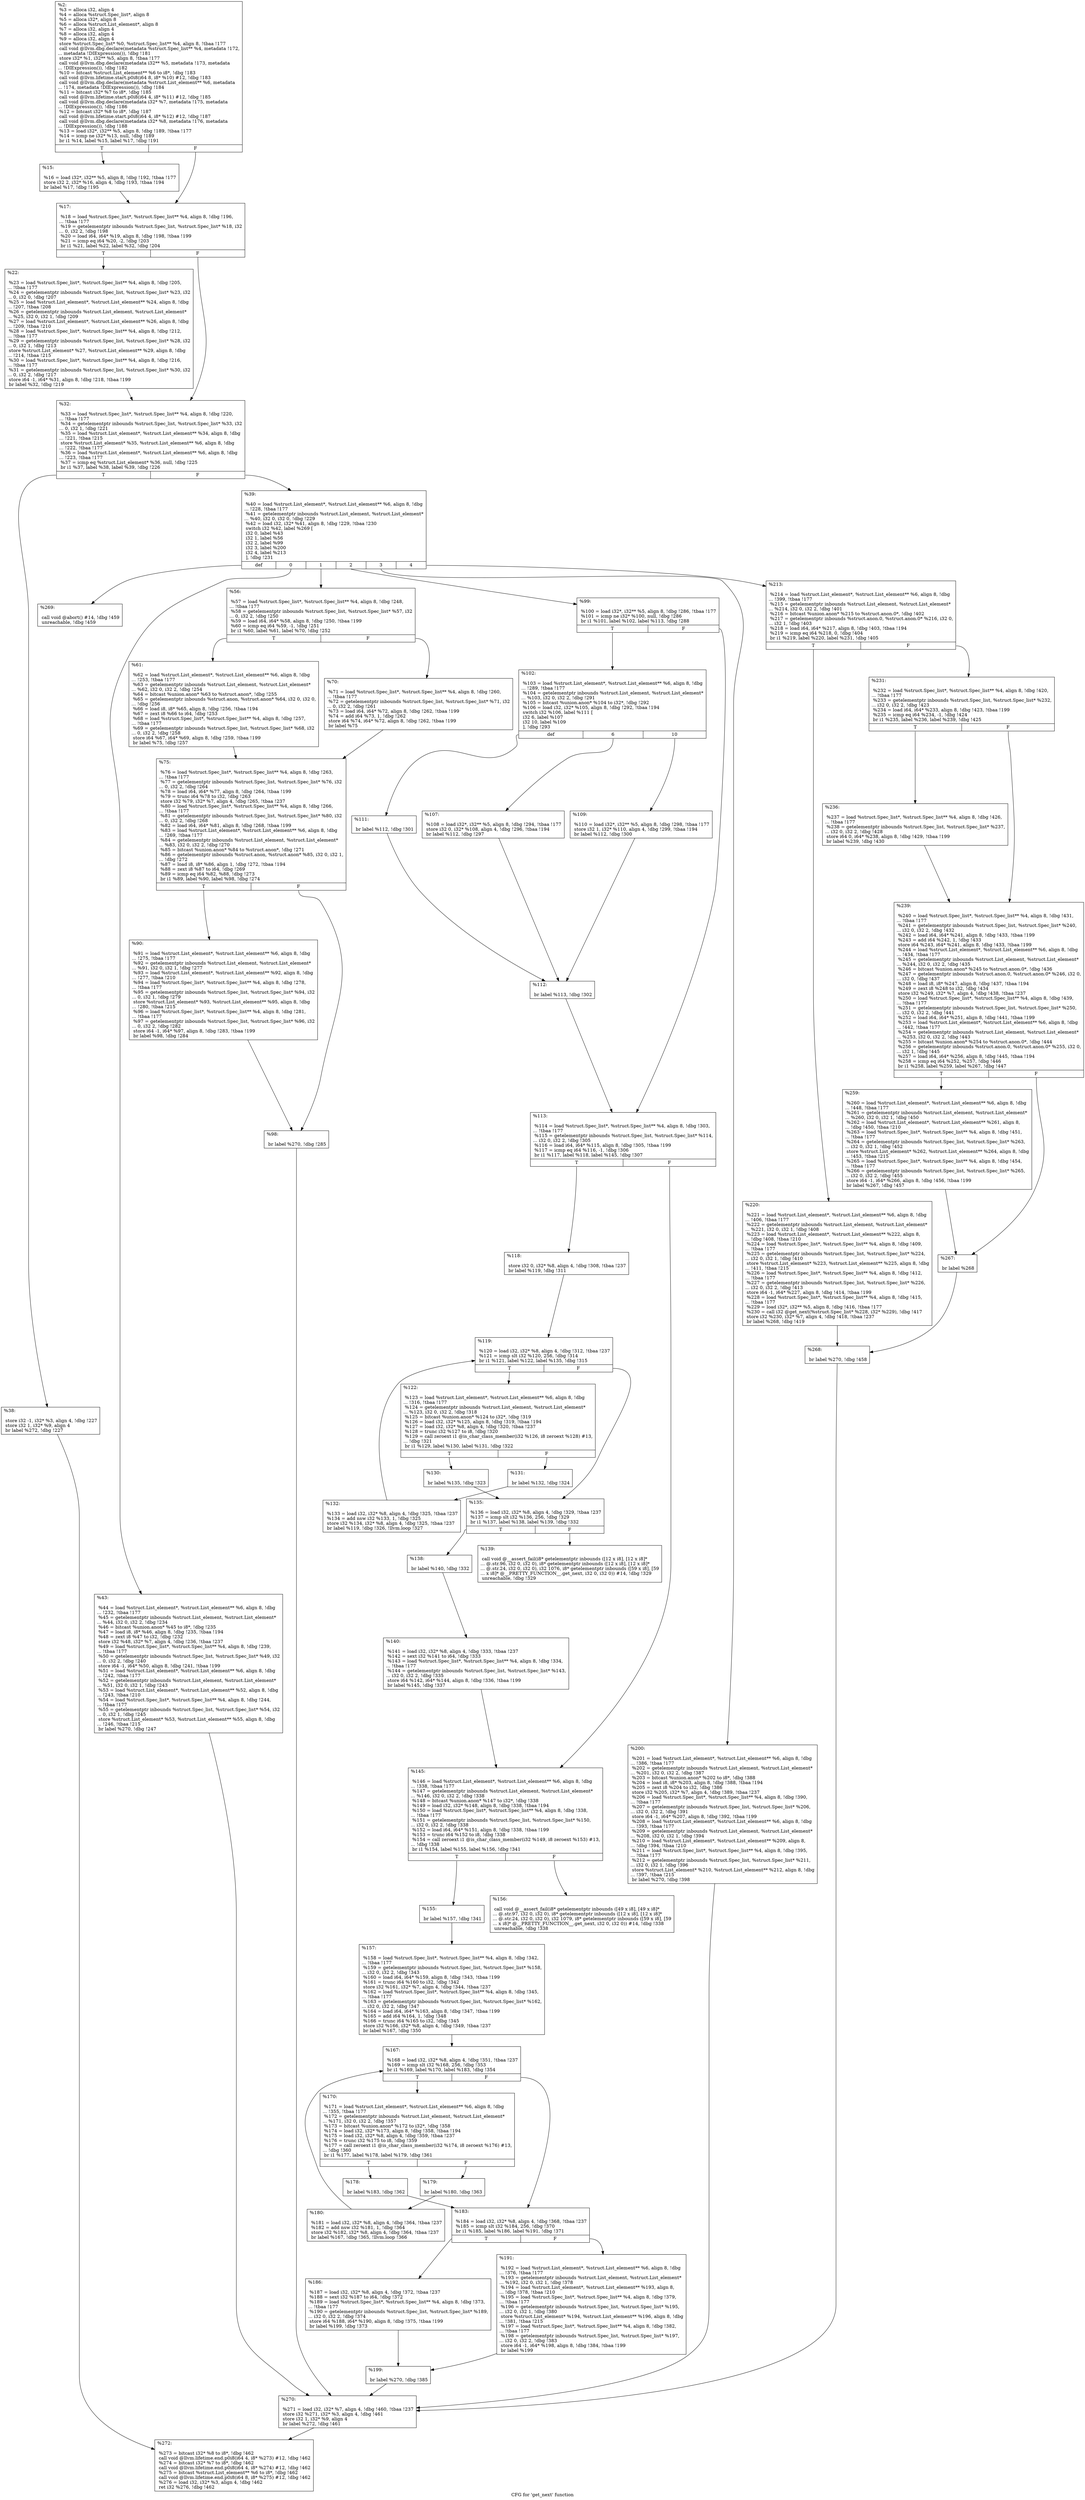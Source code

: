 digraph "CFG for 'get_next' function" {
	label="CFG for 'get_next' function";

	Node0x1397570 [shape=record,label="{%2:\l  %3 = alloca i32, align 4\l  %4 = alloca %struct.Spec_list*, align 8\l  %5 = alloca i32*, align 8\l  %6 = alloca %struct.List_element*, align 8\l  %7 = alloca i32, align 4\l  %8 = alloca i32, align 4\l  %9 = alloca i32, align 4\l  store %struct.Spec_list* %0, %struct.Spec_list** %4, align 8, !tbaa !177\l  call void @llvm.dbg.declare(metadata %struct.Spec_list** %4, metadata !172,\l... metadata !DIExpression()), !dbg !181\l  store i32* %1, i32** %5, align 8, !tbaa !177\l  call void @llvm.dbg.declare(metadata i32** %5, metadata !173, metadata\l... !DIExpression()), !dbg !182\l  %10 = bitcast %struct.List_element** %6 to i8*, !dbg !183\l  call void @llvm.lifetime.start.p0i8(i64 8, i8* %10) #12, !dbg !183\l  call void @llvm.dbg.declare(metadata %struct.List_element** %6, metadata\l... !174, metadata !DIExpression()), !dbg !184\l  %11 = bitcast i32* %7 to i8*, !dbg !185\l  call void @llvm.lifetime.start.p0i8(i64 4, i8* %11) #12, !dbg !185\l  call void @llvm.dbg.declare(metadata i32* %7, metadata !175, metadata\l... !DIExpression()), !dbg !186\l  %12 = bitcast i32* %8 to i8*, !dbg !187\l  call void @llvm.lifetime.start.p0i8(i64 4, i8* %12) #12, !dbg !187\l  call void @llvm.dbg.declare(metadata i32* %8, metadata !176, metadata\l... !DIExpression()), !dbg !188\l  %13 = load i32*, i32** %5, align 8, !dbg !189, !tbaa !177\l  %14 = icmp ne i32* %13, null, !dbg !189\l  br i1 %14, label %15, label %17, !dbg !191\l|{<s0>T|<s1>F}}"];
	Node0x1397570:s0 -> Node0x137c030;
	Node0x1397570:s1 -> Node0x137c080;
	Node0x137c030 [shape=record,label="{%15:\l\l  %16 = load i32*, i32** %5, align 8, !dbg !192, !tbaa !177\l  store i32 2, i32* %16, align 4, !dbg !193, !tbaa !194\l  br label %17, !dbg !195\l}"];
	Node0x137c030 -> Node0x137c080;
	Node0x137c080 [shape=record,label="{%17:\l\l  %18 = load %struct.Spec_list*, %struct.Spec_list** %4, align 8, !dbg !196,\l... !tbaa !177\l  %19 = getelementptr inbounds %struct.Spec_list, %struct.Spec_list* %18, i32\l... 0, i32 2, !dbg !198\l  %20 = load i64, i64* %19, align 8, !dbg !198, !tbaa !199\l  %21 = icmp eq i64 %20, -2, !dbg !203\l  br i1 %21, label %22, label %32, !dbg !204\l|{<s0>T|<s1>F}}"];
	Node0x137c080:s0 -> Node0x137c0d0;
	Node0x137c080:s1 -> Node0x137c120;
	Node0x137c0d0 [shape=record,label="{%22:\l\l  %23 = load %struct.Spec_list*, %struct.Spec_list** %4, align 8, !dbg !205,\l... !tbaa !177\l  %24 = getelementptr inbounds %struct.Spec_list, %struct.Spec_list* %23, i32\l... 0, i32 0, !dbg !207\l  %25 = load %struct.List_element*, %struct.List_element** %24, align 8, !dbg\l... !207, !tbaa !208\l  %26 = getelementptr inbounds %struct.List_element, %struct.List_element*\l... %25, i32 0, i32 1, !dbg !209\l  %27 = load %struct.List_element*, %struct.List_element** %26, align 8, !dbg\l... !209, !tbaa !210\l  %28 = load %struct.Spec_list*, %struct.Spec_list** %4, align 8, !dbg !212,\l... !tbaa !177\l  %29 = getelementptr inbounds %struct.Spec_list, %struct.Spec_list* %28, i32\l... 0, i32 1, !dbg !213\l  store %struct.List_element* %27, %struct.List_element** %29, align 8, !dbg\l... !214, !tbaa !215\l  %30 = load %struct.Spec_list*, %struct.Spec_list** %4, align 8, !dbg !216,\l... !tbaa !177\l  %31 = getelementptr inbounds %struct.Spec_list, %struct.Spec_list* %30, i32\l... 0, i32 2, !dbg !217\l  store i64 -1, i64* %31, align 8, !dbg !218, !tbaa !199\l  br label %32, !dbg !219\l}"];
	Node0x137c0d0 -> Node0x137c120;
	Node0x137c120 [shape=record,label="{%32:\l\l  %33 = load %struct.Spec_list*, %struct.Spec_list** %4, align 8, !dbg !220,\l... !tbaa !177\l  %34 = getelementptr inbounds %struct.Spec_list, %struct.Spec_list* %33, i32\l... 0, i32 1, !dbg !221\l  %35 = load %struct.List_element*, %struct.List_element** %34, align 8, !dbg\l... !221, !tbaa !215\l  store %struct.List_element* %35, %struct.List_element** %6, align 8, !dbg\l... !222, !tbaa !177\l  %36 = load %struct.List_element*, %struct.List_element** %6, align 8, !dbg\l... !223, !tbaa !177\l  %37 = icmp eq %struct.List_element* %36, null, !dbg !225\l  br i1 %37, label %38, label %39, !dbg !226\l|{<s0>T|<s1>F}}"];
	Node0x137c120:s0 -> Node0x137c170;
	Node0x137c120:s1 -> Node0x137c1c0;
	Node0x137c170 [shape=record,label="{%38:\l\l  store i32 -1, i32* %3, align 4, !dbg !227\l  store i32 1, i32* %9, align 4\l  br label %272, !dbg !227\l}"];
	Node0x137c170 -> Node0x137d110;
	Node0x137c1c0 [shape=record,label="{%39:\l\l  %40 = load %struct.List_element*, %struct.List_element** %6, align 8, !dbg\l... !228, !tbaa !177\l  %41 = getelementptr inbounds %struct.List_element, %struct.List_element*\l... %40, i32 0, i32 0, !dbg !229\l  %42 = load i32, i32* %41, align 8, !dbg !229, !tbaa !230\l  switch i32 %42, label %269 [\l    i32 0, label %43\l    i32 1, label %56\l    i32 2, label %99\l    i32 3, label %200\l    i32 4, label %213\l  ], !dbg !231\l|{<s0>def|<s1>0|<s2>1|<s3>2|<s4>3|<s5>4}}"];
	Node0x137c1c0:s0 -> Node0x137d070;
	Node0x137c1c0:s1 -> Node0x137c210;
	Node0x137c1c0:s2 -> Node0x137c260;
	Node0x137c1c0:s3 -> Node0x137c440;
	Node0x137c1c0:s4 -> Node0x137cda0;
	Node0x137c1c0:s5 -> Node0x137cdf0;
	Node0x137c210 [shape=record,label="{%43:\l\l  %44 = load %struct.List_element*, %struct.List_element** %6, align 8, !dbg\l... !232, !tbaa !177\l  %45 = getelementptr inbounds %struct.List_element, %struct.List_element*\l... %44, i32 0, i32 2, !dbg !234\l  %46 = bitcast %union.anon* %45 to i8*, !dbg !235\l  %47 = load i8, i8* %46, align 8, !dbg !235, !tbaa !194\l  %48 = zext i8 %47 to i32, !dbg !232\l  store i32 %48, i32* %7, align 4, !dbg !236, !tbaa !237\l  %49 = load %struct.Spec_list*, %struct.Spec_list** %4, align 8, !dbg !239,\l... !tbaa !177\l  %50 = getelementptr inbounds %struct.Spec_list, %struct.Spec_list* %49, i32\l... 0, i32 2, !dbg !240\l  store i64 -1, i64* %50, align 8, !dbg !241, !tbaa !199\l  %51 = load %struct.List_element*, %struct.List_element** %6, align 8, !dbg\l... !242, !tbaa !177\l  %52 = getelementptr inbounds %struct.List_element, %struct.List_element*\l... %51, i32 0, i32 1, !dbg !243\l  %53 = load %struct.List_element*, %struct.List_element** %52, align 8, !dbg\l... !243, !tbaa !210\l  %54 = load %struct.Spec_list*, %struct.Spec_list** %4, align 8, !dbg !244,\l... !tbaa !177\l  %55 = getelementptr inbounds %struct.Spec_list, %struct.Spec_list* %54, i32\l... 0, i32 1, !dbg !245\l  store %struct.List_element* %53, %struct.List_element** %55, align 8, !dbg\l... !246, !tbaa !215\l  br label %270, !dbg !247\l}"];
	Node0x137c210 -> Node0x137d0c0;
	Node0x137c260 [shape=record,label="{%56:\l\l  %57 = load %struct.Spec_list*, %struct.Spec_list** %4, align 8, !dbg !248,\l... !tbaa !177\l  %58 = getelementptr inbounds %struct.Spec_list, %struct.Spec_list* %57, i32\l... 0, i32 2, !dbg !250\l  %59 = load i64, i64* %58, align 8, !dbg !250, !tbaa !199\l  %60 = icmp eq i64 %59, -1, !dbg !251\l  br i1 %60, label %61, label %70, !dbg !252\l|{<s0>T|<s1>F}}"];
	Node0x137c260:s0 -> Node0x137c2b0;
	Node0x137c260:s1 -> Node0x137c300;
	Node0x137c2b0 [shape=record,label="{%61:\l\l  %62 = load %struct.List_element*, %struct.List_element** %6, align 8, !dbg\l... !253, !tbaa !177\l  %63 = getelementptr inbounds %struct.List_element, %struct.List_element*\l... %62, i32 0, i32 2, !dbg !254\l  %64 = bitcast %union.anon* %63 to %struct.anon*, !dbg !255\l  %65 = getelementptr inbounds %struct.anon, %struct.anon* %64, i32 0, i32 0,\l... !dbg !256\l  %66 = load i8, i8* %65, align 8, !dbg !256, !tbaa !194\l  %67 = zext i8 %66 to i64, !dbg !253\l  %68 = load %struct.Spec_list*, %struct.Spec_list** %4, align 8, !dbg !257,\l... !tbaa !177\l  %69 = getelementptr inbounds %struct.Spec_list, %struct.Spec_list* %68, i32\l... 0, i32 2, !dbg !258\l  store i64 %67, i64* %69, align 8, !dbg !259, !tbaa !199\l  br label %75, !dbg !257\l}"];
	Node0x137c2b0 -> Node0x137c350;
	Node0x137c300 [shape=record,label="{%70:\l\l  %71 = load %struct.Spec_list*, %struct.Spec_list** %4, align 8, !dbg !260,\l... !tbaa !177\l  %72 = getelementptr inbounds %struct.Spec_list, %struct.Spec_list* %71, i32\l... 0, i32 2, !dbg !261\l  %73 = load i64, i64* %72, align 8, !dbg !262, !tbaa !199\l  %74 = add i64 %73, 1, !dbg !262\l  store i64 %74, i64* %72, align 8, !dbg !262, !tbaa !199\l  br label %75\l}"];
	Node0x137c300 -> Node0x137c350;
	Node0x137c350 [shape=record,label="{%75:\l\l  %76 = load %struct.Spec_list*, %struct.Spec_list** %4, align 8, !dbg !263,\l... !tbaa !177\l  %77 = getelementptr inbounds %struct.Spec_list, %struct.Spec_list* %76, i32\l... 0, i32 2, !dbg !264\l  %78 = load i64, i64* %77, align 8, !dbg !264, !tbaa !199\l  %79 = trunc i64 %78 to i32, !dbg !263\l  store i32 %79, i32* %7, align 4, !dbg !265, !tbaa !237\l  %80 = load %struct.Spec_list*, %struct.Spec_list** %4, align 8, !dbg !266,\l... !tbaa !177\l  %81 = getelementptr inbounds %struct.Spec_list, %struct.Spec_list* %80, i32\l... 0, i32 2, !dbg !268\l  %82 = load i64, i64* %81, align 8, !dbg !268, !tbaa !199\l  %83 = load %struct.List_element*, %struct.List_element** %6, align 8, !dbg\l... !269, !tbaa !177\l  %84 = getelementptr inbounds %struct.List_element, %struct.List_element*\l... %83, i32 0, i32 2, !dbg !270\l  %85 = bitcast %union.anon* %84 to %struct.anon*, !dbg !271\l  %86 = getelementptr inbounds %struct.anon, %struct.anon* %85, i32 0, i32 1,\l... !dbg !272\l  %87 = load i8, i8* %86, align 1, !dbg !272, !tbaa !194\l  %88 = zext i8 %87 to i64, !dbg !269\l  %89 = icmp eq i64 %82, %88, !dbg !273\l  br i1 %89, label %90, label %98, !dbg !274\l|{<s0>T|<s1>F}}"];
	Node0x137c350:s0 -> Node0x137c3a0;
	Node0x137c350:s1 -> Node0x137c3f0;
	Node0x137c3a0 [shape=record,label="{%90:\l\l  %91 = load %struct.List_element*, %struct.List_element** %6, align 8, !dbg\l... !275, !tbaa !177\l  %92 = getelementptr inbounds %struct.List_element, %struct.List_element*\l... %91, i32 0, i32 1, !dbg !277\l  %93 = load %struct.List_element*, %struct.List_element** %92, align 8, !dbg\l... !277, !tbaa !210\l  %94 = load %struct.Spec_list*, %struct.Spec_list** %4, align 8, !dbg !278,\l... !tbaa !177\l  %95 = getelementptr inbounds %struct.Spec_list, %struct.Spec_list* %94, i32\l... 0, i32 1, !dbg !279\l  store %struct.List_element* %93, %struct.List_element** %95, align 8, !dbg\l... !280, !tbaa !215\l  %96 = load %struct.Spec_list*, %struct.Spec_list** %4, align 8, !dbg !281,\l... !tbaa !177\l  %97 = getelementptr inbounds %struct.Spec_list, %struct.Spec_list* %96, i32\l... 0, i32 2, !dbg !282\l  store i64 -1, i64* %97, align 8, !dbg !283, !tbaa !199\l  br label %98, !dbg !284\l}"];
	Node0x137c3a0 -> Node0x137c3f0;
	Node0x137c3f0 [shape=record,label="{%98:\l\l  br label %270, !dbg !285\l}"];
	Node0x137c3f0 -> Node0x137d0c0;
	Node0x137c440 [shape=record,label="{%99:\l\l  %100 = load i32*, i32** %5, align 8, !dbg !286, !tbaa !177\l  %101 = icmp ne i32* %100, null, !dbg !286\l  br i1 %101, label %102, label %113, !dbg !288\l|{<s0>T|<s1>F}}"];
	Node0x137c440:s0 -> Node0x137c490;
	Node0x137c440:s1 -> Node0x137c620;
	Node0x137c490 [shape=record,label="{%102:\l\l  %103 = load %struct.List_element*, %struct.List_element** %6, align 8, !dbg\l... !289, !tbaa !177\l  %104 = getelementptr inbounds %struct.List_element, %struct.List_element*\l... %103, i32 0, i32 2, !dbg !291\l  %105 = bitcast %union.anon* %104 to i32*, !dbg !292\l  %106 = load i32, i32* %105, align 8, !dbg !292, !tbaa !194\l  switch i32 %106, label %111 [\l    i32 6, label %107\l    i32 10, label %109\l  ], !dbg !293\l|{<s0>def|<s1>6|<s2>10}}"];
	Node0x137c490:s0 -> Node0x137c580;
	Node0x137c490:s1 -> Node0x137c4e0;
	Node0x137c490:s2 -> Node0x137c530;
	Node0x137c4e0 [shape=record,label="{%107:\l\l  %108 = load i32*, i32** %5, align 8, !dbg !294, !tbaa !177\l  store i32 0, i32* %108, align 4, !dbg !296, !tbaa !194\l  br label %112, !dbg !297\l}"];
	Node0x137c4e0 -> Node0x137c5d0;
	Node0x137c530 [shape=record,label="{%109:\l\l  %110 = load i32*, i32** %5, align 8, !dbg !298, !tbaa !177\l  store i32 1, i32* %110, align 4, !dbg !299, !tbaa !194\l  br label %112, !dbg !300\l}"];
	Node0x137c530 -> Node0x137c5d0;
	Node0x137c580 [shape=record,label="{%111:\l\l  br label %112, !dbg !301\l}"];
	Node0x137c580 -> Node0x137c5d0;
	Node0x137c5d0 [shape=record,label="{%112:\l\l  br label %113, !dbg !302\l}"];
	Node0x137c5d0 -> Node0x137c620;
	Node0x137c620 [shape=record,label="{%113:\l\l  %114 = load %struct.Spec_list*, %struct.Spec_list** %4, align 8, !dbg !303,\l... !tbaa !177\l  %115 = getelementptr inbounds %struct.Spec_list, %struct.Spec_list* %114,\l... i32 0, i32 2, !dbg !305\l  %116 = load i64, i64* %115, align 8, !dbg !305, !tbaa !199\l  %117 = icmp eq i64 %116, -1, !dbg !306\l  br i1 %117, label %118, label %145, !dbg !307\l|{<s0>T|<s1>F}}"];
	Node0x137c620:s0 -> Node0x137c670;
	Node0x137c620:s1 -> Node0x137c990;
	Node0x137c670 [shape=record,label="{%118:\l\l  store i32 0, i32* %8, align 4, !dbg !308, !tbaa !237\l  br label %119, !dbg !311\l}"];
	Node0x137c670 -> Node0x137c6c0;
	Node0x137c6c0 [shape=record,label="{%119:\l\l  %120 = load i32, i32* %8, align 4, !dbg !312, !tbaa !237\l  %121 = icmp slt i32 %120, 256, !dbg !314\l  br i1 %121, label %122, label %135, !dbg !315\l|{<s0>T|<s1>F}}"];
	Node0x137c6c0:s0 -> Node0x137c710;
	Node0x137c6c0:s1 -> Node0x137c850;
	Node0x137c710 [shape=record,label="{%122:\l\l  %123 = load %struct.List_element*, %struct.List_element** %6, align 8, !dbg\l... !316, !tbaa !177\l  %124 = getelementptr inbounds %struct.List_element, %struct.List_element*\l... %123, i32 0, i32 2, !dbg !318\l  %125 = bitcast %union.anon* %124 to i32*, !dbg !319\l  %126 = load i32, i32* %125, align 8, !dbg !319, !tbaa !194\l  %127 = load i32, i32* %8, align 4, !dbg !320, !tbaa !237\l  %128 = trunc i32 %127 to i8, !dbg !320\l  %129 = call zeroext i1 @is_char_class_member(i32 %126, i8 zeroext %128) #13,\l... !dbg !321\l  br i1 %129, label %130, label %131, !dbg !322\l|{<s0>T|<s1>F}}"];
	Node0x137c710:s0 -> Node0x137c760;
	Node0x137c710:s1 -> Node0x137c7b0;
	Node0x137c760 [shape=record,label="{%130:\l\l  br label %135, !dbg !323\l}"];
	Node0x137c760 -> Node0x137c850;
	Node0x137c7b0 [shape=record,label="{%131:\l\l  br label %132, !dbg !324\l}"];
	Node0x137c7b0 -> Node0x137c800;
	Node0x137c800 [shape=record,label="{%132:\l\l  %133 = load i32, i32* %8, align 4, !dbg !325, !tbaa !237\l  %134 = add nsw i32 %133, 1, !dbg !325\l  store i32 %134, i32* %8, align 4, !dbg !325, !tbaa !237\l  br label %119, !dbg !326, !llvm.loop !327\l}"];
	Node0x137c800 -> Node0x137c6c0;
	Node0x137c850 [shape=record,label="{%135:\l\l  %136 = load i32, i32* %8, align 4, !dbg !329, !tbaa !237\l  %137 = icmp slt i32 %136, 256, !dbg !329\l  br i1 %137, label %138, label %139, !dbg !332\l|{<s0>T|<s1>F}}"];
	Node0x137c850:s0 -> Node0x137c8a0;
	Node0x137c850:s1 -> Node0x137c8f0;
	Node0x137c8a0 [shape=record,label="{%138:\l\l  br label %140, !dbg !332\l}"];
	Node0x137c8a0 -> Node0x137c940;
	Node0x137c8f0 [shape=record,label="{%139:\l\l  call void @__assert_fail(i8* getelementptr inbounds ([12 x i8], [12 x i8]*\l... @.str.96, i32 0, i32 0), i8* getelementptr inbounds ([12 x i8], [12 x i8]*\l... @.str.24, i32 0, i32 0), i32 1076, i8* getelementptr inbounds ([59 x i8], [59\l... x i8]* @__PRETTY_FUNCTION__.get_next, i32 0, i32 0)) #14, !dbg !329\l  unreachable, !dbg !329\l}"];
	Node0x137c940 [shape=record,label="{%140:\l\l  %141 = load i32, i32* %8, align 4, !dbg !333, !tbaa !237\l  %142 = sext i32 %141 to i64, !dbg !333\l  %143 = load %struct.Spec_list*, %struct.Spec_list** %4, align 8, !dbg !334,\l... !tbaa !177\l  %144 = getelementptr inbounds %struct.Spec_list, %struct.Spec_list* %143,\l... i32 0, i32 2, !dbg !335\l  store i64 %142, i64* %144, align 8, !dbg !336, !tbaa !199\l  br label %145, !dbg !337\l}"];
	Node0x137c940 -> Node0x137c990;
	Node0x137c990 [shape=record,label="{%145:\l\l  %146 = load %struct.List_element*, %struct.List_element** %6, align 8, !dbg\l... !338, !tbaa !177\l  %147 = getelementptr inbounds %struct.List_element, %struct.List_element*\l... %146, i32 0, i32 2, !dbg !338\l  %148 = bitcast %union.anon* %147 to i32*, !dbg !338\l  %149 = load i32, i32* %148, align 8, !dbg !338, !tbaa !194\l  %150 = load %struct.Spec_list*, %struct.Spec_list** %4, align 8, !dbg !338,\l... !tbaa !177\l  %151 = getelementptr inbounds %struct.Spec_list, %struct.Spec_list* %150,\l... i32 0, i32 2, !dbg !338\l  %152 = load i64, i64* %151, align 8, !dbg !338, !tbaa !199\l  %153 = trunc i64 %152 to i8, !dbg !338\l  %154 = call zeroext i1 @is_char_class_member(i32 %149, i8 zeroext %153) #13,\l... !dbg !338\l  br i1 %154, label %155, label %156, !dbg !341\l|{<s0>T|<s1>F}}"];
	Node0x137c990:s0 -> Node0x137c9e0;
	Node0x137c990:s1 -> Node0x137ca30;
	Node0x137c9e0 [shape=record,label="{%155:\l\l  br label %157, !dbg !341\l}"];
	Node0x137c9e0 -> Node0x137ca80;
	Node0x137ca30 [shape=record,label="{%156:\l\l  call void @__assert_fail(i8* getelementptr inbounds ([49 x i8], [49 x i8]*\l... @.str.97, i32 0, i32 0), i8* getelementptr inbounds ([12 x i8], [12 x i8]*\l... @.str.24, i32 0, i32 0), i32 1079, i8* getelementptr inbounds ([59 x i8], [59\l... x i8]* @__PRETTY_FUNCTION__.get_next, i32 0, i32 0)) #14, !dbg !338\l  unreachable, !dbg !338\l}"];
	Node0x137ca80 [shape=record,label="{%157:\l\l  %158 = load %struct.Spec_list*, %struct.Spec_list** %4, align 8, !dbg !342,\l... !tbaa !177\l  %159 = getelementptr inbounds %struct.Spec_list, %struct.Spec_list* %158,\l... i32 0, i32 2, !dbg !343\l  %160 = load i64, i64* %159, align 8, !dbg !343, !tbaa !199\l  %161 = trunc i64 %160 to i32, !dbg !342\l  store i32 %161, i32* %7, align 4, !dbg !344, !tbaa !237\l  %162 = load %struct.Spec_list*, %struct.Spec_list** %4, align 8, !dbg !345,\l... !tbaa !177\l  %163 = getelementptr inbounds %struct.Spec_list, %struct.Spec_list* %162,\l... i32 0, i32 2, !dbg !347\l  %164 = load i64, i64* %163, align 8, !dbg !347, !tbaa !199\l  %165 = add i64 %164, 1, !dbg !348\l  %166 = trunc i64 %165 to i32, !dbg !345\l  store i32 %166, i32* %8, align 4, !dbg !349, !tbaa !237\l  br label %167, !dbg !350\l}"];
	Node0x137ca80 -> Node0x137cad0;
	Node0x137cad0 [shape=record,label="{%167:\l\l  %168 = load i32, i32* %8, align 4, !dbg !351, !tbaa !237\l  %169 = icmp slt i32 %168, 256, !dbg !353\l  br i1 %169, label %170, label %183, !dbg !354\l|{<s0>T|<s1>F}}"];
	Node0x137cad0:s0 -> Node0x137cb20;
	Node0x137cad0:s1 -> Node0x137cc60;
	Node0x137cb20 [shape=record,label="{%170:\l\l  %171 = load %struct.List_element*, %struct.List_element** %6, align 8, !dbg\l... !355, !tbaa !177\l  %172 = getelementptr inbounds %struct.List_element, %struct.List_element*\l... %171, i32 0, i32 2, !dbg !357\l  %173 = bitcast %union.anon* %172 to i32*, !dbg !358\l  %174 = load i32, i32* %173, align 8, !dbg !358, !tbaa !194\l  %175 = load i32, i32* %8, align 4, !dbg !359, !tbaa !237\l  %176 = trunc i32 %175 to i8, !dbg !359\l  %177 = call zeroext i1 @is_char_class_member(i32 %174, i8 zeroext %176) #13,\l... !dbg !360\l  br i1 %177, label %178, label %179, !dbg !361\l|{<s0>T|<s1>F}}"];
	Node0x137cb20:s0 -> Node0x137cb70;
	Node0x137cb20:s1 -> Node0x137cbc0;
	Node0x137cb70 [shape=record,label="{%178:\l\l  br label %183, !dbg !362\l}"];
	Node0x137cb70 -> Node0x137cc60;
	Node0x137cbc0 [shape=record,label="{%179:\l\l  br label %180, !dbg !363\l}"];
	Node0x137cbc0 -> Node0x137cc10;
	Node0x137cc10 [shape=record,label="{%180:\l\l  %181 = load i32, i32* %8, align 4, !dbg !364, !tbaa !237\l  %182 = add nsw i32 %181, 1, !dbg !364\l  store i32 %182, i32* %8, align 4, !dbg !364, !tbaa !237\l  br label %167, !dbg !365, !llvm.loop !366\l}"];
	Node0x137cc10 -> Node0x137cad0;
	Node0x137cc60 [shape=record,label="{%183:\l\l  %184 = load i32, i32* %8, align 4, !dbg !368, !tbaa !237\l  %185 = icmp slt i32 %184, 256, !dbg !370\l  br i1 %185, label %186, label %191, !dbg !371\l|{<s0>T|<s1>F}}"];
	Node0x137cc60:s0 -> Node0x137ccb0;
	Node0x137cc60:s1 -> Node0x137cd00;
	Node0x137ccb0 [shape=record,label="{%186:\l\l  %187 = load i32, i32* %8, align 4, !dbg !372, !tbaa !237\l  %188 = sext i32 %187 to i64, !dbg !372\l  %189 = load %struct.Spec_list*, %struct.Spec_list** %4, align 8, !dbg !373,\l... !tbaa !177\l  %190 = getelementptr inbounds %struct.Spec_list, %struct.Spec_list* %189,\l... i32 0, i32 2, !dbg !374\l  store i64 %188, i64* %190, align 8, !dbg !375, !tbaa !199\l  br label %199, !dbg !373\l}"];
	Node0x137ccb0 -> Node0x137cd50;
	Node0x137cd00 [shape=record,label="{%191:\l\l  %192 = load %struct.List_element*, %struct.List_element** %6, align 8, !dbg\l... !376, !tbaa !177\l  %193 = getelementptr inbounds %struct.List_element, %struct.List_element*\l... %192, i32 0, i32 1, !dbg !378\l  %194 = load %struct.List_element*, %struct.List_element** %193, align 8,\l... !dbg !378, !tbaa !210\l  %195 = load %struct.Spec_list*, %struct.Spec_list** %4, align 8, !dbg !379,\l... !tbaa !177\l  %196 = getelementptr inbounds %struct.Spec_list, %struct.Spec_list* %195,\l... i32 0, i32 1, !dbg !380\l  store %struct.List_element* %194, %struct.List_element** %196, align 8, !dbg\l... !381, !tbaa !215\l  %197 = load %struct.Spec_list*, %struct.Spec_list** %4, align 8, !dbg !382,\l... !tbaa !177\l  %198 = getelementptr inbounds %struct.Spec_list, %struct.Spec_list* %197,\l... i32 0, i32 2, !dbg !383\l  store i64 -1, i64* %198, align 8, !dbg !384, !tbaa !199\l  br label %199\l}"];
	Node0x137cd00 -> Node0x137cd50;
	Node0x137cd50 [shape=record,label="{%199:\l\l  br label %270, !dbg !385\l}"];
	Node0x137cd50 -> Node0x137d0c0;
	Node0x137cda0 [shape=record,label="{%200:\l\l  %201 = load %struct.List_element*, %struct.List_element** %6, align 8, !dbg\l... !386, !tbaa !177\l  %202 = getelementptr inbounds %struct.List_element, %struct.List_element*\l... %201, i32 0, i32 2, !dbg !387\l  %203 = bitcast %union.anon* %202 to i8*, !dbg !388\l  %204 = load i8, i8* %203, align 8, !dbg !388, !tbaa !194\l  %205 = zext i8 %204 to i32, !dbg !386\l  store i32 %205, i32* %7, align 4, !dbg !389, !tbaa !237\l  %206 = load %struct.Spec_list*, %struct.Spec_list** %4, align 8, !dbg !390,\l... !tbaa !177\l  %207 = getelementptr inbounds %struct.Spec_list, %struct.Spec_list* %206,\l... i32 0, i32 2, !dbg !391\l  store i64 -1, i64* %207, align 8, !dbg !392, !tbaa !199\l  %208 = load %struct.List_element*, %struct.List_element** %6, align 8, !dbg\l... !393, !tbaa !177\l  %209 = getelementptr inbounds %struct.List_element, %struct.List_element*\l... %208, i32 0, i32 1, !dbg !394\l  %210 = load %struct.List_element*, %struct.List_element** %209, align 8,\l... !dbg !394, !tbaa !210\l  %211 = load %struct.Spec_list*, %struct.Spec_list** %4, align 8, !dbg !395,\l... !tbaa !177\l  %212 = getelementptr inbounds %struct.Spec_list, %struct.Spec_list* %211,\l... i32 0, i32 1, !dbg !396\l  store %struct.List_element* %210, %struct.List_element** %212, align 8, !dbg\l... !397, !tbaa !215\l  br label %270, !dbg !398\l}"];
	Node0x137cda0 -> Node0x137d0c0;
	Node0x137cdf0 [shape=record,label="{%213:\l\l  %214 = load %struct.List_element*, %struct.List_element** %6, align 8, !dbg\l... !399, !tbaa !177\l  %215 = getelementptr inbounds %struct.List_element, %struct.List_element*\l... %214, i32 0, i32 2, !dbg !401\l  %216 = bitcast %union.anon* %215 to %struct.anon.0*, !dbg !402\l  %217 = getelementptr inbounds %struct.anon.0, %struct.anon.0* %216, i32 0,\l... i32 1, !dbg !403\l  %218 = load i64, i64* %217, align 8, !dbg !403, !tbaa !194\l  %219 = icmp eq i64 %218, 0, !dbg !404\l  br i1 %219, label %220, label %231, !dbg !405\l|{<s0>T|<s1>F}}"];
	Node0x137cdf0:s0 -> Node0x137ce40;
	Node0x137cdf0:s1 -> Node0x137ce90;
	Node0x137ce40 [shape=record,label="{%220:\l\l  %221 = load %struct.List_element*, %struct.List_element** %6, align 8, !dbg\l... !406, !tbaa !177\l  %222 = getelementptr inbounds %struct.List_element, %struct.List_element*\l... %221, i32 0, i32 1, !dbg !408\l  %223 = load %struct.List_element*, %struct.List_element** %222, align 8,\l... !dbg !408, !tbaa !210\l  %224 = load %struct.Spec_list*, %struct.Spec_list** %4, align 8, !dbg !409,\l... !tbaa !177\l  %225 = getelementptr inbounds %struct.Spec_list, %struct.Spec_list* %224,\l... i32 0, i32 1, !dbg !410\l  store %struct.List_element* %223, %struct.List_element** %225, align 8, !dbg\l... !411, !tbaa !215\l  %226 = load %struct.Spec_list*, %struct.Spec_list** %4, align 8, !dbg !412,\l... !tbaa !177\l  %227 = getelementptr inbounds %struct.Spec_list, %struct.Spec_list* %226,\l... i32 0, i32 2, !dbg !413\l  store i64 -1, i64* %227, align 8, !dbg !414, !tbaa !199\l  %228 = load %struct.Spec_list*, %struct.Spec_list** %4, align 8, !dbg !415,\l... !tbaa !177\l  %229 = load i32*, i32** %5, align 8, !dbg !416, !tbaa !177\l  %230 = call i32 @get_next(%struct.Spec_list* %228, i32* %229), !dbg !417\l  store i32 %230, i32* %7, align 4, !dbg !418, !tbaa !237\l  br label %268, !dbg !419\l}"];
	Node0x137ce40 -> Node0x137d020;
	Node0x137ce90 [shape=record,label="{%231:\l\l  %232 = load %struct.Spec_list*, %struct.Spec_list** %4, align 8, !dbg !420,\l... !tbaa !177\l  %233 = getelementptr inbounds %struct.Spec_list, %struct.Spec_list* %232,\l... i32 0, i32 2, !dbg !423\l  %234 = load i64, i64* %233, align 8, !dbg !423, !tbaa !199\l  %235 = icmp eq i64 %234, -1, !dbg !424\l  br i1 %235, label %236, label %239, !dbg !425\l|{<s0>T|<s1>F}}"];
	Node0x137ce90:s0 -> Node0x137cee0;
	Node0x137ce90:s1 -> Node0x137cf30;
	Node0x137cee0 [shape=record,label="{%236:\l\l  %237 = load %struct.Spec_list*, %struct.Spec_list** %4, align 8, !dbg !426,\l... !tbaa !177\l  %238 = getelementptr inbounds %struct.Spec_list, %struct.Spec_list* %237,\l... i32 0, i32 2, !dbg !428\l  store i64 0, i64* %238, align 8, !dbg !429, !tbaa !199\l  br label %239, !dbg !430\l}"];
	Node0x137cee0 -> Node0x137cf30;
	Node0x137cf30 [shape=record,label="{%239:\l\l  %240 = load %struct.Spec_list*, %struct.Spec_list** %4, align 8, !dbg !431,\l... !tbaa !177\l  %241 = getelementptr inbounds %struct.Spec_list, %struct.Spec_list* %240,\l... i32 0, i32 2, !dbg !432\l  %242 = load i64, i64* %241, align 8, !dbg !433, !tbaa !199\l  %243 = add i64 %242, 1, !dbg !433\l  store i64 %243, i64* %241, align 8, !dbg !433, !tbaa !199\l  %244 = load %struct.List_element*, %struct.List_element** %6, align 8, !dbg\l... !434, !tbaa !177\l  %245 = getelementptr inbounds %struct.List_element, %struct.List_element*\l... %244, i32 0, i32 2, !dbg !435\l  %246 = bitcast %union.anon* %245 to %struct.anon.0*, !dbg !436\l  %247 = getelementptr inbounds %struct.anon.0, %struct.anon.0* %246, i32 0,\l... i32 0, !dbg !437\l  %248 = load i8, i8* %247, align 8, !dbg !437, !tbaa !194\l  %249 = zext i8 %248 to i32, !dbg !434\l  store i32 %249, i32* %7, align 4, !dbg !438, !tbaa !237\l  %250 = load %struct.Spec_list*, %struct.Spec_list** %4, align 8, !dbg !439,\l... !tbaa !177\l  %251 = getelementptr inbounds %struct.Spec_list, %struct.Spec_list* %250,\l... i32 0, i32 2, !dbg !441\l  %252 = load i64, i64* %251, align 8, !dbg !441, !tbaa !199\l  %253 = load %struct.List_element*, %struct.List_element** %6, align 8, !dbg\l... !442, !tbaa !177\l  %254 = getelementptr inbounds %struct.List_element, %struct.List_element*\l... %253, i32 0, i32 2, !dbg !443\l  %255 = bitcast %union.anon* %254 to %struct.anon.0*, !dbg !444\l  %256 = getelementptr inbounds %struct.anon.0, %struct.anon.0* %255, i32 0,\l... i32 1, !dbg !445\l  %257 = load i64, i64* %256, align 8, !dbg !445, !tbaa !194\l  %258 = icmp eq i64 %252, %257, !dbg !446\l  br i1 %258, label %259, label %267, !dbg !447\l|{<s0>T|<s1>F}}"];
	Node0x137cf30:s0 -> Node0x137cf80;
	Node0x137cf30:s1 -> Node0x137cfd0;
	Node0x137cf80 [shape=record,label="{%259:\l\l  %260 = load %struct.List_element*, %struct.List_element** %6, align 8, !dbg\l... !448, !tbaa !177\l  %261 = getelementptr inbounds %struct.List_element, %struct.List_element*\l... %260, i32 0, i32 1, !dbg !450\l  %262 = load %struct.List_element*, %struct.List_element** %261, align 8,\l... !dbg !450, !tbaa !210\l  %263 = load %struct.Spec_list*, %struct.Spec_list** %4, align 8, !dbg !451,\l... !tbaa !177\l  %264 = getelementptr inbounds %struct.Spec_list, %struct.Spec_list* %263,\l... i32 0, i32 1, !dbg !452\l  store %struct.List_element* %262, %struct.List_element** %264, align 8, !dbg\l... !453, !tbaa !215\l  %265 = load %struct.Spec_list*, %struct.Spec_list** %4, align 8, !dbg !454,\l... !tbaa !177\l  %266 = getelementptr inbounds %struct.Spec_list, %struct.Spec_list* %265,\l... i32 0, i32 2, !dbg !455\l  store i64 -1, i64* %266, align 8, !dbg !456, !tbaa !199\l  br label %267, !dbg !457\l}"];
	Node0x137cf80 -> Node0x137cfd0;
	Node0x137cfd0 [shape=record,label="{%267:\l\l  br label %268\l}"];
	Node0x137cfd0 -> Node0x137d020;
	Node0x137d020 [shape=record,label="{%268:\l\l  br label %270, !dbg !458\l}"];
	Node0x137d020 -> Node0x137d0c0;
	Node0x137d070 [shape=record,label="{%269:\l\l  call void @abort() #14, !dbg !459\l  unreachable, !dbg !459\l}"];
	Node0x137d0c0 [shape=record,label="{%270:\l\l  %271 = load i32, i32* %7, align 4, !dbg !460, !tbaa !237\l  store i32 %271, i32* %3, align 4, !dbg !461\l  store i32 1, i32* %9, align 4\l  br label %272, !dbg !461\l}"];
	Node0x137d0c0 -> Node0x137d110;
	Node0x137d110 [shape=record,label="{%272:\l\l  %273 = bitcast i32* %8 to i8*, !dbg !462\l  call void @llvm.lifetime.end.p0i8(i64 4, i8* %273) #12, !dbg !462\l  %274 = bitcast i32* %7 to i8*, !dbg !462\l  call void @llvm.lifetime.end.p0i8(i64 4, i8* %274) #12, !dbg !462\l  %275 = bitcast %struct.List_element** %6 to i8*, !dbg !462\l  call void @llvm.lifetime.end.p0i8(i64 8, i8* %275) #12, !dbg !462\l  %276 = load i32, i32* %3, align 4, !dbg !462\l  ret i32 %276, !dbg !462\l}"];
}
